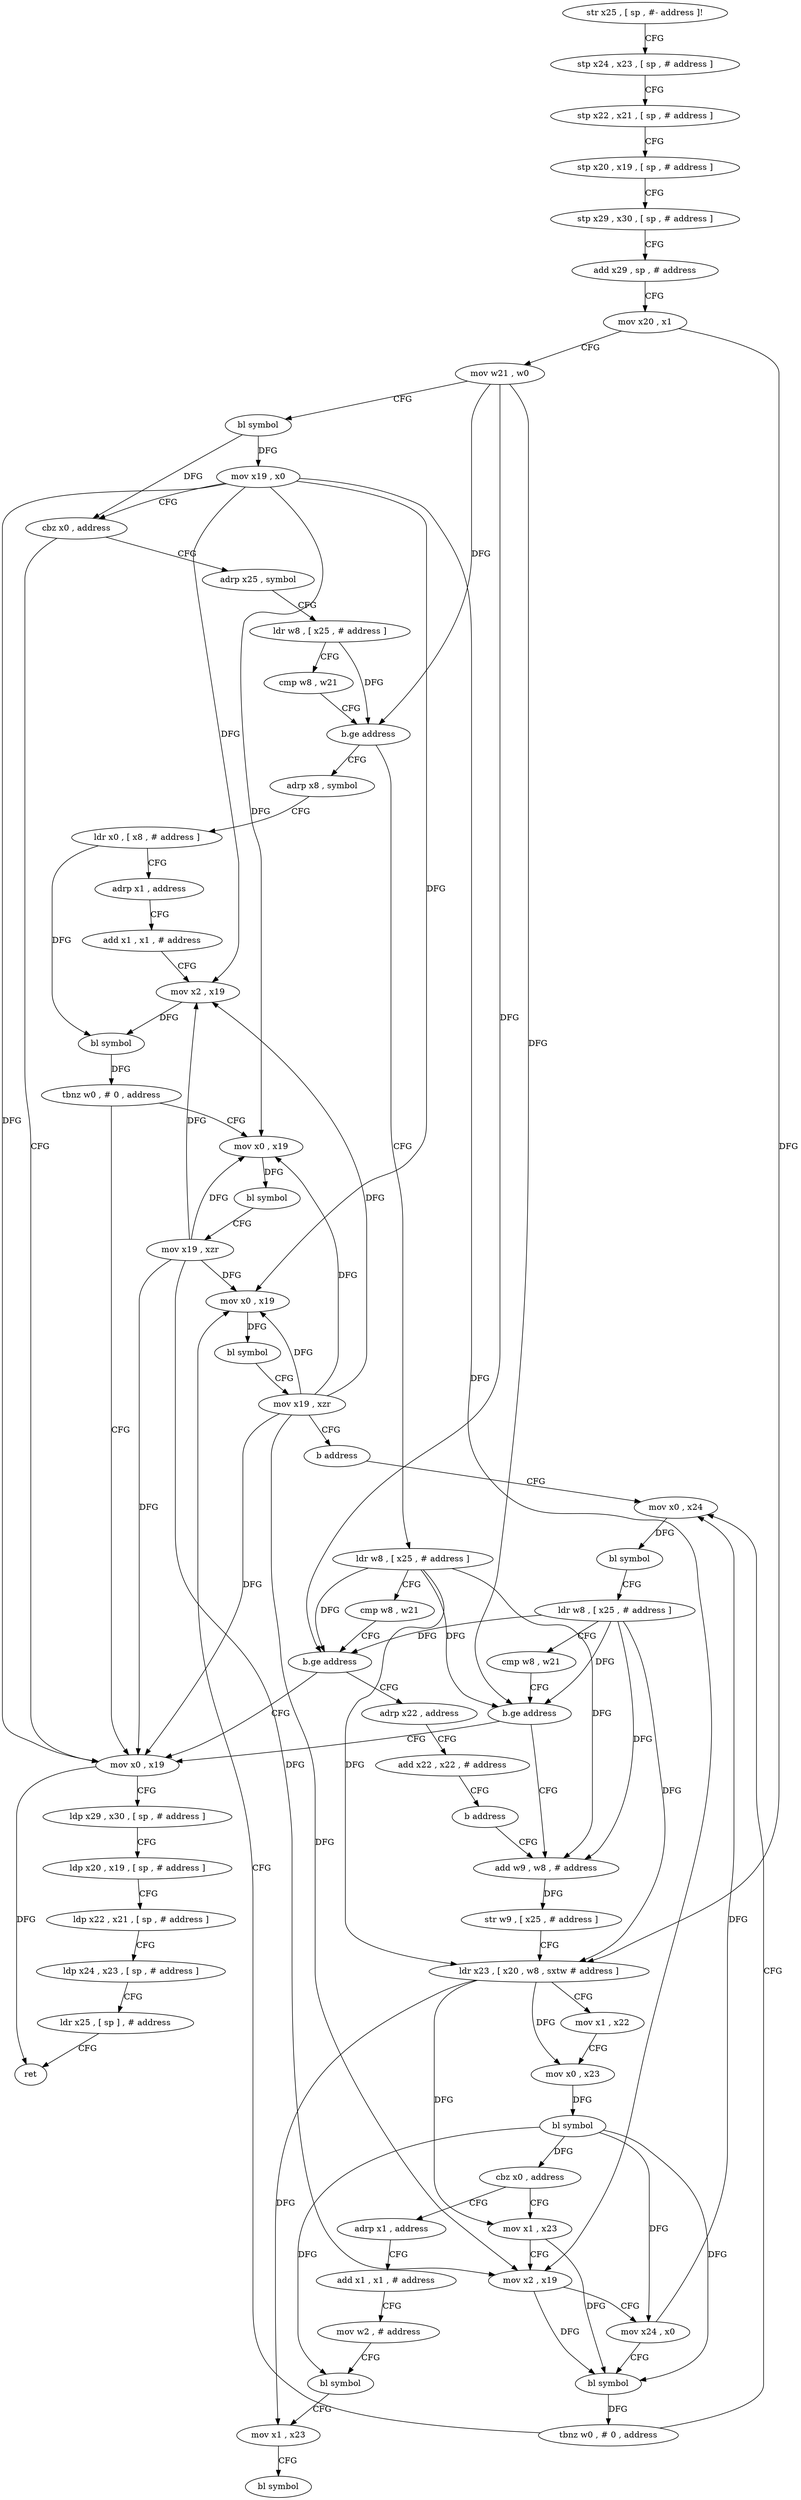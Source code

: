 digraph "func" {
"4215144" [label = "str x25 , [ sp , #- address ]!" ]
"4215148" [label = "stp x24 , x23 , [ sp , # address ]" ]
"4215152" [label = "stp x22 , x21 , [ sp , # address ]" ]
"4215156" [label = "stp x20 , x19 , [ sp , # address ]" ]
"4215160" [label = "stp x29 , x30 , [ sp , # address ]" ]
"4215164" [label = "add x29 , sp , # address" ]
"4215168" [label = "mov x20 , x1" ]
"4215172" [label = "mov w21 , w0" ]
"4215176" [label = "bl symbol" ]
"4215180" [label = "mov x19 , x0" ]
"4215184" [label = "cbz x0 , address" ]
"4215352" [label = "mov x0 , x19" ]
"4215188" [label = "adrp x25 , symbol" ]
"4215356" [label = "ldp x29 , x30 , [ sp , # address ]" ]
"4215360" [label = "ldp x20 , x19 , [ sp , # address ]" ]
"4215364" [label = "ldp x22 , x21 , [ sp , # address ]" ]
"4215368" [label = "ldp x24 , x23 , [ sp , # address ]" ]
"4215372" [label = "ldr x25 , [ sp ] , # address" ]
"4215376" [label = "ret" ]
"4215192" [label = "ldr w8 , [ x25 , # address ]" ]
"4215196" [label = "cmp w8 , w21" ]
"4215200" [label = "b.ge address" ]
"4215312" [label = "adrp x8 , symbol" ]
"4215204" [label = "ldr w8 , [ x25 , # address ]" ]
"4215316" [label = "ldr x0 , [ x8 , # address ]" ]
"4215320" [label = "adrp x1 , address" ]
"4215324" [label = "add x1 , x1 , # address" ]
"4215328" [label = "mov x2 , x19" ]
"4215332" [label = "bl symbol" ]
"4215336" [label = "tbnz w0 , # 0 , address" ]
"4215340" [label = "mov x0 , x19" ]
"4215208" [label = "cmp w8 , w21" ]
"4215212" [label = "b.ge address" ]
"4215216" [label = "adrp x22 , address" ]
"4215344" [label = "bl symbol" ]
"4215348" [label = "mov x19 , xzr" ]
"4215220" [label = "add x22 , x22 , # address" ]
"4215224" [label = "b address" ]
"4215248" [label = "add w9 , w8 , # address" ]
"4215252" [label = "str w9 , [ x25 , # address ]" ]
"4215256" [label = "ldr x23 , [ x20 , w8 , sxtw # address ]" ]
"4215260" [label = "mov x1 , x22" ]
"4215264" [label = "mov x0 , x23" ]
"4215268" [label = "bl symbol" ]
"4215272" [label = "cbz x0 , address" ]
"4215380" [label = "adrp x1 , address" ]
"4215276" [label = "mov x1 , x23" ]
"4215384" [label = "add x1 , x1 , # address" ]
"4215388" [label = "mov w2 , # address" ]
"4215392" [label = "bl symbol" ]
"4215396" [label = "mov x1 , x23" ]
"4215400" [label = "bl symbol" ]
"4215280" [label = "mov x2 , x19" ]
"4215284" [label = "mov x24 , x0" ]
"4215288" [label = "bl symbol" ]
"4215292" [label = "tbnz w0 , # 0 , address" ]
"4215228" [label = "mov x0 , x24" ]
"4215296" [label = "mov x0 , x19" ]
"4215232" [label = "bl symbol" ]
"4215236" [label = "ldr w8 , [ x25 , # address ]" ]
"4215240" [label = "cmp w8 , w21" ]
"4215244" [label = "b.ge address" ]
"4215300" [label = "bl symbol" ]
"4215304" [label = "mov x19 , xzr" ]
"4215308" [label = "b address" ]
"4215144" -> "4215148" [ label = "CFG" ]
"4215148" -> "4215152" [ label = "CFG" ]
"4215152" -> "4215156" [ label = "CFG" ]
"4215156" -> "4215160" [ label = "CFG" ]
"4215160" -> "4215164" [ label = "CFG" ]
"4215164" -> "4215168" [ label = "CFG" ]
"4215168" -> "4215172" [ label = "CFG" ]
"4215168" -> "4215256" [ label = "DFG" ]
"4215172" -> "4215176" [ label = "CFG" ]
"4215172" -> "4215200" [ label = "DFG" ]
"4215172" -> "4215212" [ label = "DFG" ]
"4215172" -> "4215244" [ label = "DFG" ]
"4215176" -> "4215180" [ label = "DFG" ]
"4215176" -> "4215184" [ label = "DFG" ]
"4215180" -> "4215184" [ label = "CFG" ]
"4215180" -> "4215352" [ label = "DFG" ]
"4215180" -> "4215328" [ label = "DFG" ]
"4215180" -> "4215340" [ label = "DFG" ]
"4215180" -> "4215280" [ label = "DFG" ]
"4215180" -> "4215296" [ label = "DFG" ]
"4215184" -> "4215352" [ label = "CFG" ]
"4215184" -> "4215188" [ label = "CFG" ]
"4215352" -> "4215356" [ label = "CFG" ]
"4215352" -> "4215376" [ label = "DFG" ]
"4215188" -> "4215192" [ label = "CFG" ]
"4215356" -> "4215360" [ label = "CFG" ]
"4215360" -> "4215364" [ label = "CFG" ]
"4215364" -> "4215368" [ label = "CFG" ]
"4215368" -> "4215372" [ label = "CFG" ]
"4215372" -> "4215376" [ label = "CFG" ]
"4215192" -> "4215196" [ label = "CFG" ]
"4215192" -> "4215200" [ label = "DFG" ]
"4215196" -> "4215200" [ label = "CFG" ]
"4215200" -> "4215312" [ label = "CFG" ]
"4215200" -> "4215204" [ label = "CFG" ]
"4215312" -> "4215316" [ label = "CFG" ]
"4215204" -> "4215208" [ label = "CFG" ]
"4215204" -> "4215212" [ label = "DFG" ]
"4215204" -> "4215248" [ label = "DFG" ]
"4215204" -> "4215256" [ label = "DFG" ]
"4215204" -> "4215244" [ label = "DFG" ]
"4215316" -> "4215320" [ label = "CFG" ]
"4215316" -> "4215332" [ label = "DFG" ]
"4215320" -> "4215324" [ label = "CFG" ]
"4215324" -> "4215328" [ label = "CFG" ]
"4215328" -> "4215332" [ label = "DFG" ]
"4215332" -> "4215336" [ label = "DFG" ]
"4215336" -> "4215352" [ label = "CFG" ]
"4215336" -> "4215340" [ label = "CFG" ]
"4215340" -> "4215344" [ label = "DFG" ]
"4215208" -> "4215212" [ label = "CFG" ]
"4215212" -> "4215352" [ label = "CFG" ]
"4215212" -> "4215216" [ label = "CFG" ]
"4215216" -> "4215220" [ label = "CFG" ]
"4215344" -> "4215348" [ label = "CFG" ]
"4215348" -> "4215352" [ label = "DFG" ]
"4215348" -> "4215328" [ label = "DFG" ]
"4215348" -> "4215340" [ label = "DFG" ]
"4215348" -> "4215280" [ label = "DFG" ]
"4215348" -> "4215296" [ label = "DFG" ]
"4215220" -> "4215224" [ label = "CFG" ]
"4215224" -> "4215248" [ label = "CFG" ]
"4215248" -> "4215252" [ label = "DFG" ]
"4215252" -> "4215256" [ label = "CFG" ]
"4215256" -> "4215260" [ label = "CFG" ]
"4215256" -> "4215264" [ label = "DFG" ]
"4215256" -> "4215396" [ label = "DFG" ]
"4215256" -> "4215276" [ label = "DFG" ]
"4215260" -> "4215264" [ label = "CFG" ]
"4215264" -> "4215268" [ label = "DFG" ]
"4215268" -> "4215272" [ label = "DFG" ]
"4215268" -> "4215392" [ label = "DFG" ]
"4215268" -> "4215284" [ label = "DFG" ]
"4215268" -> "4215288" [ label = "DFG" ]
"4215272" -> "4215380" [ label = "CFG" ]
"4215272" -> "4215276" [ label = "CFG" ]
"4215380" -> "4215384" [ label = "CFG" ]
"4215276" -> "4215280" [ label = "CFG" ]
"4215276" -> "4215288" [ label = "DFG" ]
"4215384" -> "4215388" [ label = "CFG" ]
"4215388" -> "4215392" [ label = "CFG" ]
"4215392" -> "4215396" [ label = "CFG" ]
"4215396" -> "4215400" [ label = "CFG" ]
"4215280" -> "4215284" [ label = "CFG" ]
"4215280" -> "4215288" [ label = "DFG" ]
"4215284" -> "4215288" [ label = "CFG" ]
"4215284" -> "4215228" [ label = "DFG" ]
"4215288" -> "4215292" [ label = "DFG" ]
"4215292" -> "4215228" [ label = "CFG" ]
"4215292" -> "4215296" [ label = "CFG" ]
"4215228" -> "4215232" [ label = "DFG" ]
"4215296" -> "4215300" [ label = "DFG" ]
"4215232" -> "4215236" [ label = "CFG" ]
"4215236" -> "4215240" [ label = "CFG" ]
"4215236" -> "4215248" [ label = "DFG" ]
"4215236" -> "4215256" [ label = "DFG" ]
"4215236" -> "4215212" [ label = "DFG" ]
"4215236" -> "4215244" [ label = "DFG" ]
"4215240" -> "4215244" [ label = "CFG" ]
"4215244" -> "4215352" [ label = "CFG" ]
"4215244" -> "4215248" [ label = "CFG" ]
"4215300" -> "4215304" [ label = "CFG" ]
"4215304" -> "4215308" [ label = "CFG" ]
"4215304" -> "4215352" [ label = "DFG" ]
"4215304" -> "4215328" [ label = "DFG" ]
"4215304" -> "4215340" [ label = "DFG" ]
"4215304" -> "4215280" [ label = "DFG" ]
"4215304" -> "4215296" [ label = "DFG" ]
"4215308" -> "4215228" [ label = "CFG" ]
}

